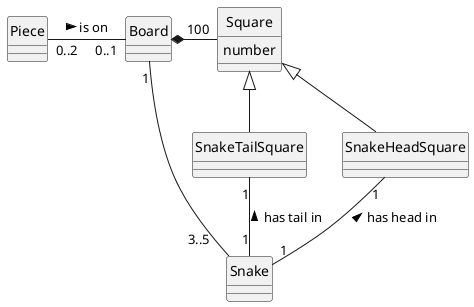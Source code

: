 @startuml
skinparam classAttributeIconSize 0
skinparam backgroundcolor transparent
skinparam shadowing false
hide circle
class Board
class Square {
number
}
class SnakeHeadSquare
class SnakeTailSquare
class Snake
class Piece

Square <|-- SnakeHeadSquare
Square <|-- SnakeTailSquare
Board *-right- "100" Square
Snake "1" -up- "1" SnakeHeadSquare : has head in >
Snake "1" -up- "1" SnakeTailSquare : has tail in >
Board "1" -- "3..5   " Snake
Board "0..1" -left- "0..2" Piece :       is on <

@enduml